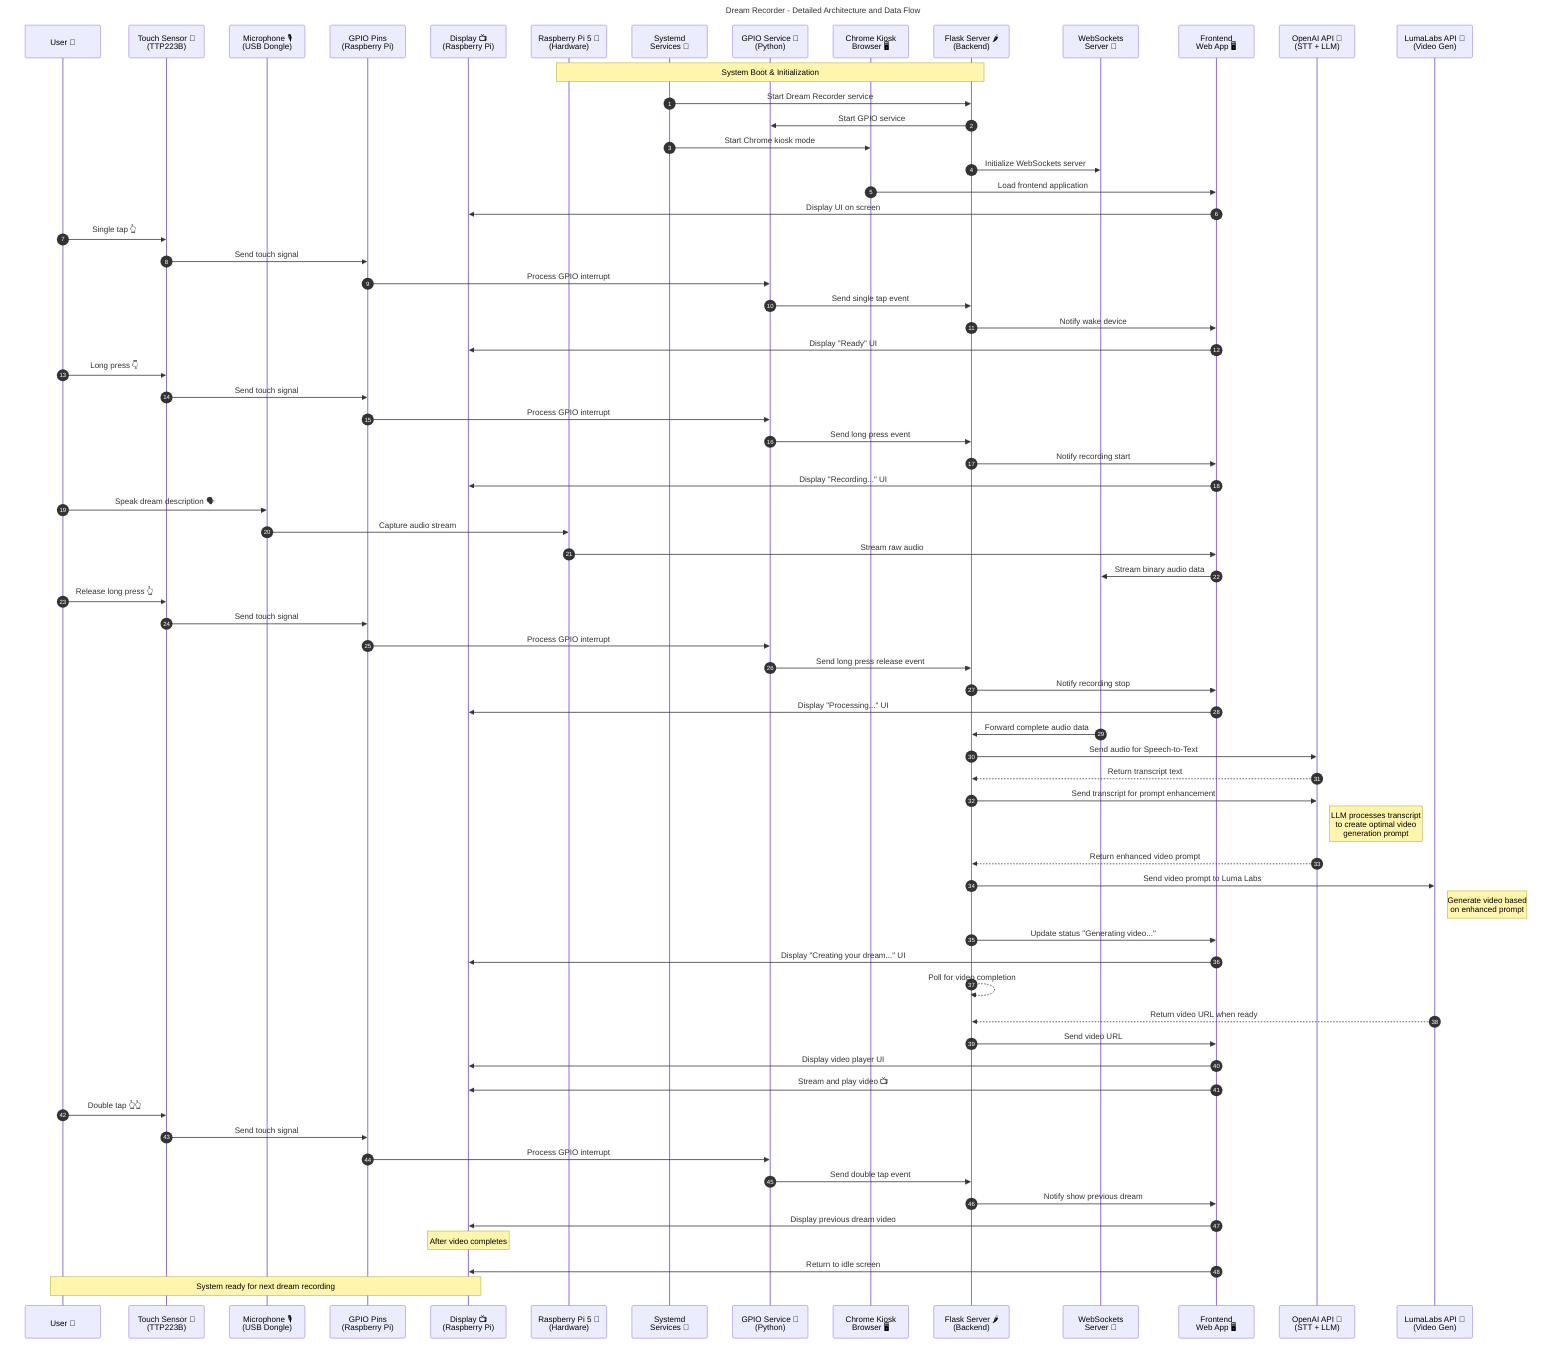 sequenceDiagram
    autonumber
    title Dream Recorder - Detailed Architecture and Data Flow

    %% Participants
    participant U as User 🧔
    participant TS as Touch Sensor 🔘<br>(TTP223B)
    participant MIC as Microphone 🎙️<br>(USB Dongle)
    participant GPIO as GPIO Pins<br>(Raspberry Pi)
    participant DISP as Display 📺<br>(Raspberry Pi)
    participant RPI as Raspberry Pi 5 🥧<br>(Hardware)
    participant SYSTEMD as Systemd<br>Services 🔄
    participant GPIOSVC as GPIO Service 🔌<br>(Python)
    participant KIOSK as Chrome Kiosk<br>Browser 🖥️
    participant FLASK as Flask Server 🌶️<br>(Backend)
    participant WS as WebSockets<br>Server 🔌
    participant FE as Frontend<br>Web App 🖥️
    participant OpenAI as OpenAI API 🤖<br>(STT + LLM)
    participant LL as LumaLabs API 🤖<br>(Video Gen)
    
    %% Setup and Initialization
    Note over RPI,FLASK: System Boot & Initialization
    SYSTEMD ->> FLASK: Start Dream Recorder service
    FLASK ->> GPIOSVC: Start GPIO service
    SYSTEMD ->> KIOSK: Start Chrome kiosk mode
    FLASK ->> WS: Initialize WebSockets server
    KIOSK ->> FE: Load frontend application
    FE ->> DISP: Display UI on screen
    
    %% Touch Interaction 1 - Wake Device
    U ->> TS: Single tap 👆
    TS ->> GPIO: Send touch signal
    GPIO ->> GPIOSVC: Process GPIO interrupt
    GPIOSVC ->> FLASK: Send single tap event
    FLASK ->> FE: Notify wake device
    FE ->> DISP: Display "Ready" UI
    
    %% Touch Interaction 2 - Start Recording
    U ->> TS: Long press 👇
    TS ->> GPIO: Send touch signal
    GPIO ->> GPIOSVC: Process GPIO interrupt
    GPIOSVC ->> FLASK: Send long press event
    FLASK ->> FE: Notify recording start
    FE ->> DISP: Display "Recording..." UI
    
    %% Voice Recording
    U ->> MIC: Speak dream description 🗣️
    MIC ->> RPI: Capture audio stream
    RPI ->> FE: Stream raw audio
    FE ->> WS: Stream binary audio data
    
    %% Touch Interaction 3 - Stop Recording
    U ->> TS: Release long press 👆
    TS ->> GPIO: Send touch signal
    GPIO ->> GPIOSVC: Process GPIO interrupt
    GPIOSVC ->> FLASK: Send long press release event
    FLASK ->> FE: Notify recording stop
    FE ->> DISP: Display "Processing..." UI
    
    %% Audio Processing
    WS ->> FLASK: Forward complete audio data
    FLASK ->> OpenAI: Send audio for Speech-to-Text
    OpenAI -->> FLASK: Return transcript text
    
    %% Prompt Creation
    FLASK ->> OpenAI: Send transcript for prompt enhancement
    Note right of OpenAI: LLM processes transcript<br>to create optimal video<br>generation prompt
    OpenAI -->> FLASK: Return enhanced video prompt
    
    %% Video Generation
    FLASK ->> LL: Send video prompt to Luma Labs
    Note right of LL: Generate video based<br>on enhanced prompt
    FLASK ->> FE: Update status "Generating video..."
    FE ->> DISP: Display "Creating your dream..." UI
    
    %% Waiting for video
    FLASK -->> FLASK: Poll for video completion
    LL -->> FLASK: Return video URL when ready
    
    %% Video Playback
    FLASK ->> FE: Send video URL
    FE ->> DISP: Display video player UI
    FE ->> DISP: Stream and play video 📺️
    
    %% Touch Interaction 4 - View Previous Dream
    U ->> TS: Double tap 👆👆
    TS ->> GPIO: Send touch signal
    GPIO ->> GPIOSVC: Process GPIO interrupt
    GPIOSVC ->> FLASK: Send double tap event
    FLASK ->> FE: Notify show previous dream
    FE ->> DISP: Display previous dream video
    
    %% Reset for next interaction
    Note over DISP: After video completes
    FE ->> DISP: Return to idle screen
    Note over U,DISP: System ready for next dream recording